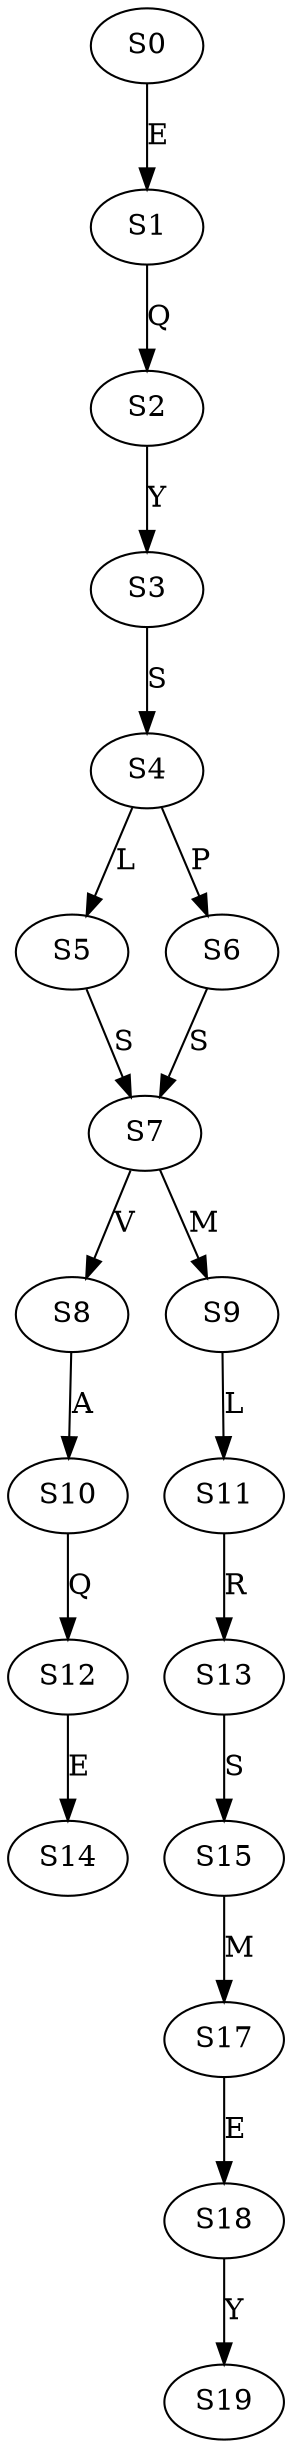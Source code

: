 strict digraph  {
	S0 -> S1 [ label = E ];
	S1 -> S2 [ label = Q ];
	S2 -> S3 [ label = Y ];
	S3 -> S4 [ label = S ];
	S4 -> S5 [ label = L ];
	S4 -> S6 [ label = P ];
	S5 -> S7 [ label = S ];
	S6 -> S7 [ label = S ];
	S7 -> S8 [ label = V ];
	S7 -> S9 [ label = M ];
	S8 -> S10 [ label = A ];
	S9 -> S11 [ label = L ];
	S10 -> S12 [ label = Q ];
	S11 -> S13 [ label = R ];
	S12 -> S14 [ label = E ];
	S13 -> S15 [ label = S ];
	S15 -> S17 [ label = M ];
	S17 -> S18 [ label = E ];
	S18 -> S19 [ label = Y ];
}
